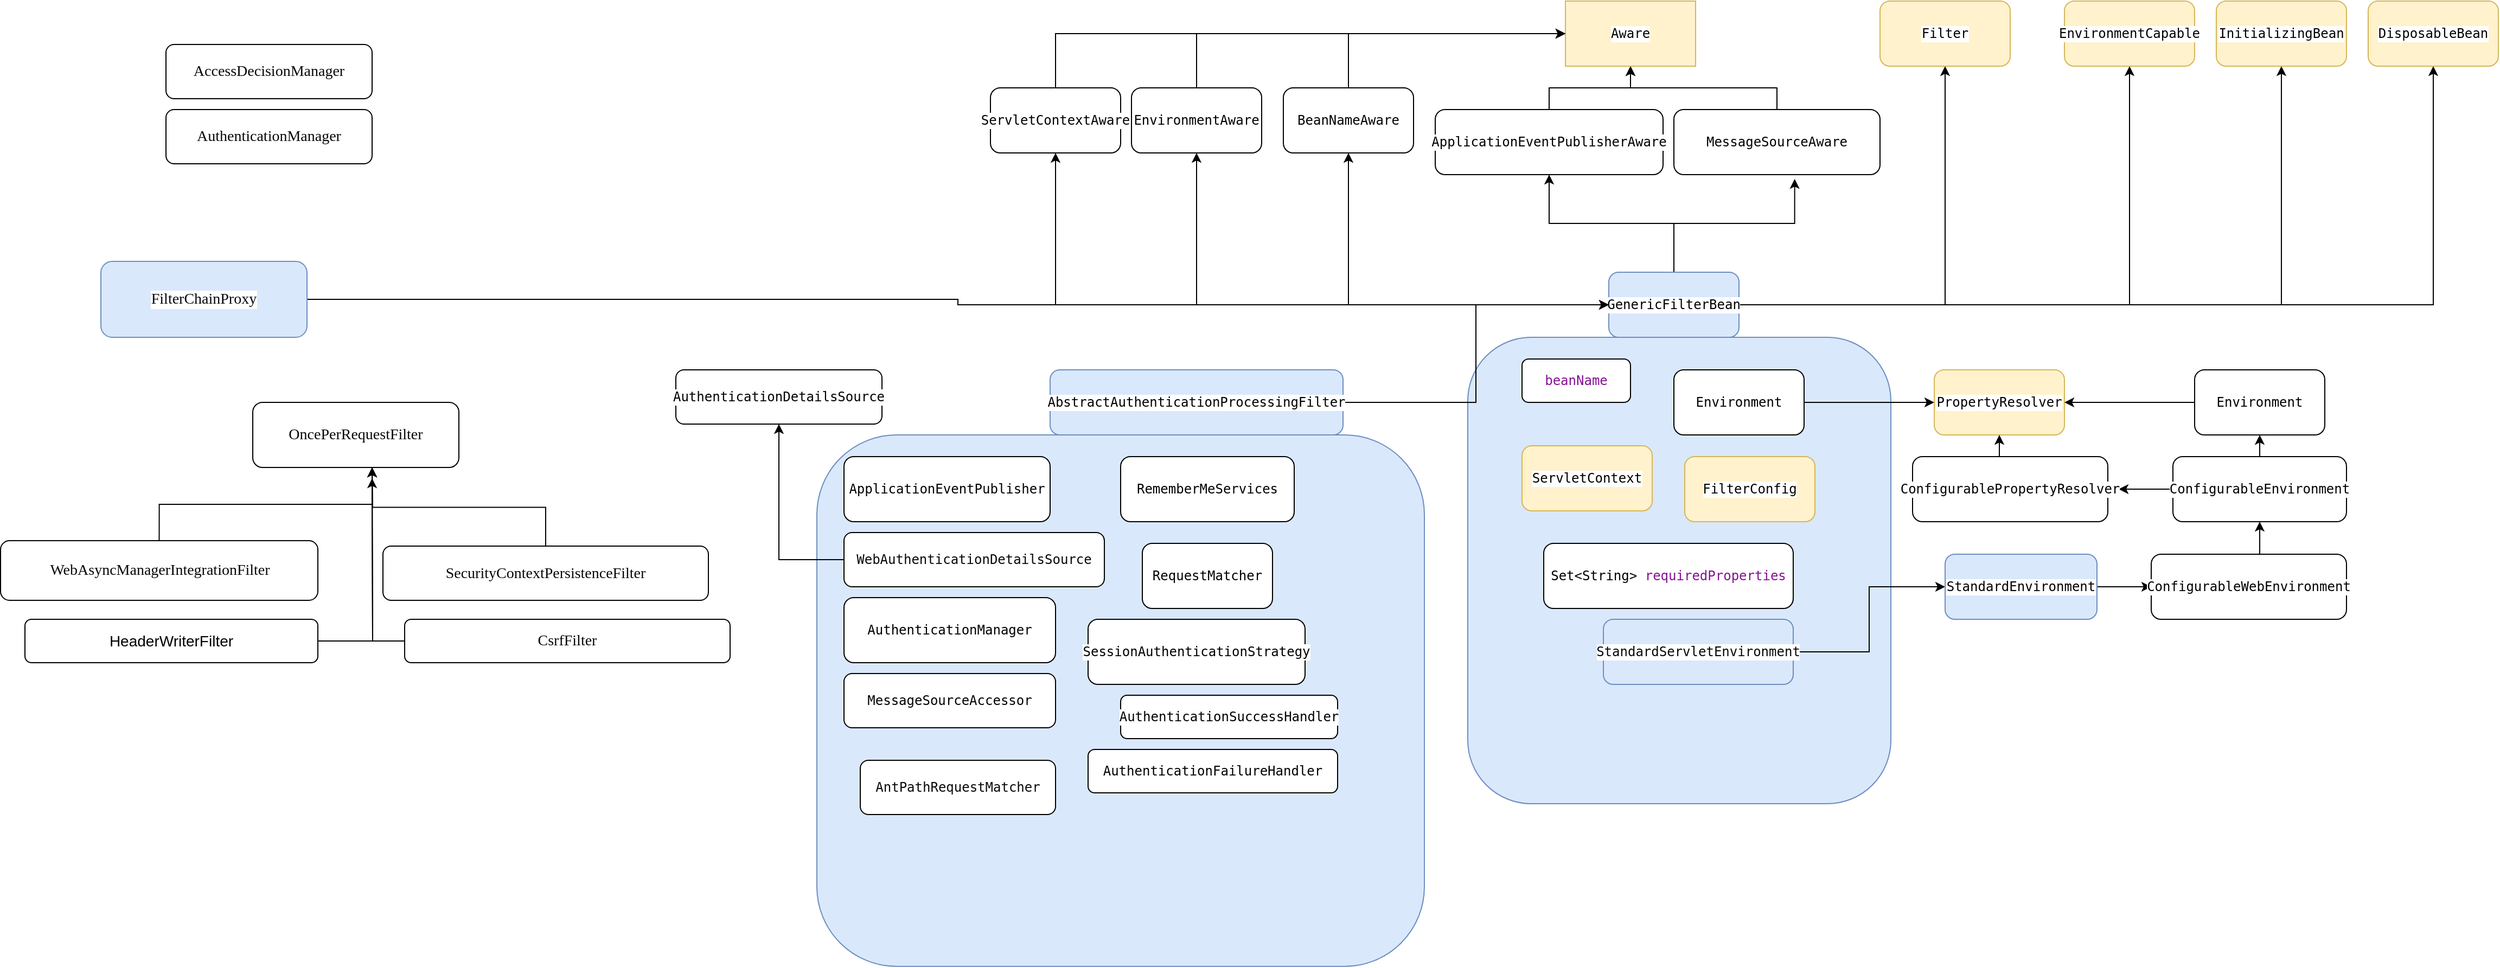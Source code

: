 <mxfile version="20.0.1" type="github">
  <diagram id="pM6_184R_akTny7oLLfo" name="Page-1">
    <mxGraphModel dx="2165" dy="497" grid="1" gridSize="10" guides="1" tooltips="1" connect="1" arrows="1" fold="1" page="1" pageScale="1" pageWidth="1200" pageHeight="1920" math="0" shadow="0">
      <root>
        <mxCell id="0" />
        <mxCell id="1" parent="0" />
        <mxCell id="U9G1X6yg3VPROTmr20GH-8" style="edgeStyle=orthogonalEdgeStyle;rounded=0;orthogonalLoop=1;jettySize=auto;html=1;exitX=0.5;exitY=0;exitDx=0;exitDy=0;entryX=0.5;entryY=1;entryDx=0;entryDy=0;" parent="1" source="U9G1X6yg3VPROTmr20GH-1" target="U9G1X6yg3VPROTmr20GH-3" edge="1">
          <mxGeometry relative="1" as="geometry" />
        </mxCell>
        <mxCell id="U9G1X6yg3VPROTmr20GH-1" value="&lt;pre style=&quot;background-color:#ffffff;color:#080808;font-family:&#39;JetBrains Mono&#39;,monospace;font-size:9.0pt;&quot;&gt;&lt;span style=&quot;color:#000000;&quot;&gt;ApplicationEventPublisherAware&lt;/span&gt;&lt;/pre&gt;" style="rounded=1;whiteSpace=wrap;html=1;" parent="1" vertex="1">
          <mxGeometry x="130" y="130" width="210" height="60" as="geometry" />
        </mxCell>
        <mxCell id="U9G1X6yg3VPROTmr20GH-9" style="edgeStyle=orthogonalEdgeStyle;rounded=0;orthogonalLoop=1;jettySize=auto;html=1;exitX=0.5;exitY=0;exitDx=0;exitDy=0;entryX=0.5;entryY=1;entryDx=0;entryDy=0;" parent="1" source="U9G1X6yg3VPROTmr20GH-2" target="U9G1X6yg3VPROTmr20GH-3" edge="1">
          <mxGeometry relative="1" as="geometry" />
        </mxCell>
        <mxCell id="U9G1X6yg3VPROTmr20GH-2" value="&lt;pre style=&quot;background-color:#ffffff;color:#080808;font-family:&#39;JetBrains Mono&#39;,monospace;font-size:9.0pt;&quot;&gt;&lt;span style=&quot;color:#000000;&quot;&gt;MessageSourceAware&lt;/span&gt;&lt;/pre&gt;" style="rounded=1;whiteSpace=wrap;html=1;" parent="1" vertex="1">
          <mxGeometry x="350" y="130" width="190" height="60" as="geometry" />
        </mxCell>
        <mxCell id="U9G1X6yg3VPROTmr20GH-3" value="&lt;pre style=&quot;background-color:#ffffff;color:#080808;font-family:&#39;JetBrains Mono&#39;,monospace;font-size:9.0pt;&quot;&gt;&lt;span style=&quot;color:#000000;&quot;&gt;Aware&lt;/span&gt;&lt;/pre&gt;" style="rounded=0;whiteSpace=wrap;html=1;fillColor=#fff2cc;strokeColor=#d6b656;" parent="1" vertex="1">
          <mxGeometry x="250" y="30" width="120" height="60" as="geometry" />
        </mxCell>
        <mxCell id="U9G1X6yg3VPROTmr20GH-10" style="edgeStyle=orthogonalEdgeStyle;rounded=0;orthogonalLoop=1;jettySize=auto;html=1;exitX=0.5;exitY=0;exitDx=0;exitDy=0;entryX=0.5;entryY=1;entryDx=0;entryDy=0;" parent="1" source="U9G1X6yg3VPROTmr20GH-6" target="U9G1X6yg3VPROTmr20GH-1" edge="1">
          <mxGeometry relative="1" as="geometry" />
        </mxCell>
        <mxCell id="U9G1X6yg3VPROTmr20GH-11" style="edgeStyle=orthogonalEdgeStyle;rounded=0;orthogonalLoop=1;jettySize=auto;html=1;exitX=0.5;exitY=0;exitDx=0;exitDy=0;entryX=0.586;entryY=1.067;entryDx=0;entryDy=0;entryPerimeter=0;" parent="1" source="U9G1X6yg3VPROTmr20GH-6" target="U9G1X6yg3VPROTmr20GH-2" edge="1">
          <mxGeometry relative="1" as="geometry" />
        </mxCell>
        <mxCell id="U9G1X6yg3VPROTmr20GH-14" style="edgeStyle=orthogonalEdgeStyle;rounded=0;orthogonalLoop=1;jettySize=auto;html=1;exitX=1;exitY=0.5;exitDx=0;exitDy=0;entryX=0.5;entryY=1;entryDx=0;entryDy=0;" parent="1" source="U9G1X6yg3VPROTmr20GH-6" target="U9G1X6yg3VPROTmr20GH-12" edge="1">
          <mxGeometry relative="1" as="geometry" />
        </mxCell>
        <mxCell id="U9G1X6yg3VPROTmr20GH-17" style="edgeStyle=orthogonalEdgeStyle;rounded=0;orthogonalLoop=1;jettySize=auto;html=1;exitX=0;exitY=0.5;exitDx=0;exitDy=0;entryX=0.5;entryY=1;entryDx=0;entryDy=0;" parent="1" source="U9G1X6yg3VPROTmr20GH-6" target="U9G1X6yg3VPROTmr20GH-15" edge="1">
          <mxGeometry relative="1" as="geometry" />
        </mxCell>
        <mxCell id="U9G1X6yg3VPROTmr20GH-19" style="edgeStyle=orthogonalEdgeStyle;rounded=0;orthogonalLoop=1;jettySize=auto;html=1;exitX=0;exitY=0.5;exitDx=0;exitDy=0;entryX=0.5;entryY=1;entryDx=0;entryDy=0;" parent="1" source="U9G1X6yg3VPROTmr20GH-6" target="U9G1X6yg3VPROTmr20GH-18" edge="1">
          <mxGeometry relative="1" as="geometry" />
        </mxCell>
        <mxCell id="U9G1X6yg3VPROTmr20GH-23" style="edgeStyle=orthogonalEdgeStyle;rounded=0;orthogonalLoop=1;jettySize=auto;html=1;exitX=0;exitY=0.5;exitDx=0;exitDy=0;entryX=0.5;entryY=1;entryDx=0;entryDy=0;" parent="1" source="U9G1X6yg3VPROTmr20GH-6" target="U9G1X6yg3VPROTmr20GH-22" edge="1">
          <mxGeometry relative="1" as="geometry" />
        </mxCell>
        <mxCell id="U9G1X6yg3VPROTmr20GH-27" style="edgeStyle=orthogonalEdgeStyle;rounded=0;orthogonalLoop=1;jettySize=auto;html=1;exitX=1;exitY=0.5;exitDx=0;exitDy=0;entryX=0.5;entryY=1;entryDx=0;entryDy=0;" parent="1" source="U9G1X6yg3VPROTmr20GH-6" target="U9G1X6yg3VPROTmr20GH-21" edge="1">
          <mxGeometry relative="1" as="geometry" />
        </mxCell>
        <mxCell id="U9G1X6yg3VPROTmr20GH-28" style="edgeStyle=orthogonalEdgeStyle;rounded=0;orthogonalLoop=1;jettySize=auto;html=1;exitX=1;exitY=0.5;exitDx=0;exitDy=0;entryX=0.5;entryY=1;entryDx=0;entryDy=0;" parent="1" source="U9G1X6yg3VPROTmr20GH-6" target="U9G1X6yg3VPROTmr20GH-25" edge="1">
          <mxGeometry relative="1" as="geometry" />
        </mxCell>
        <mxCell id="U9G1X6yg3VPROTmr20GH-29" style="edgeStyle=orthogonalEdgeStyle;rounded=0;orthogonalLoop=1;jettySize=auto;html=1;exitX=1;exitY=0.5;exitDx=0;exitDy=0;entryX=0.5;entryY=1;entryDx=0;entryDy=0;" parent="1" source="U9G1X6yg3VPROTmr20GH-6" target="U9G1X6yg3VPROTmr20GH-26" edge="1">
          <mxGeometry relative="1" as="geometry" />
        </mxCell>
        <mxCell id="U9G1X6yg3VPROTmr20GH-6" value="&lt;pre style=&quot;background-color:#ffffff;color:#080808;font-family:&#39;JetBrains Mono&#39;,monospace;font-size:9.0pt;&quot;&gt;&lt;span style=&quot;color:#000000;&quot;&gt;GenericFilterBean&lt;/span&gt;&lt;/pre&gt;" style="rounded=1;whiteSpace=wrap;html=1;fillColor=#dae8fc;strokeColor=#6c8ebf;" parent="1" vertex="1">
          <mxGeometry x="290" y="280" width="120" height="60" as="geometry" />
        </mxCell>
        <mxCell id="U9G1X6yg3VPROTmr20GH-12" value="&lt;pre style=&quot;background-color:#ffffff;color:#080808;font-family:&#39;JetBrains Mono&#39;,monospace;font-size:9.0pt;&quot;&gt;&lt;span style=&quot;color:#000000;&quot;&gt;Filter&lt;/span&gt;&lt;/pre&gt;" style="rounded=1;whiteSpace=wrap;html=1;fillColor=#fff2cc;strokeColor=#d6b656;" parent="1" vertex="1">
          <mxGeometry x="540" y="30" width="120" height="60" as="geometry" />
        </mxCell>
        <mxCell id="U9G1X6yg3VPROTmr20GH-16" style="edgeStyle=orthogonalEdgeStyle;rounded=0;orthogonalLoop=1;jettySize=auto;html=1;exitX=0.5;exitY=0;exitDx=0;exitDy=0;entryX=0;entryY=0.5;entryDx=0;entryDy=0;" parent="1" source="U9G1X6yg3VPROTmr20GH-15" target="U9G1X6yg3VPROTmr20GH-3" edge="1">
          <mxGeometry relative="1" as="geometry" />
        </mxCell>
        <mxCell id="U9G1X6yg3VPROTmr20GH-15" value="&lt;pre style=&quot;background-color:#ffffff;color:#080808;font-family:&#39;JetBrains Mono&#39;,monospace;font-size:9.0pt;&quot;&gt;&lt;span style=&quot;color:#000000;&quot;&gt;BeanNameAware&lt;/span&gt;&lt;/pre&gt;" style="rounded=1;whiteSpace=wrap;html=1;" parent="1" vertex="1">
          <mxGeometry x="-10" y="110" width="120" height="60" as="geometry" />
        </mxCell>
        <mxCell id="U9G1X6yg3VPROTmr20GH-20" style="edgeStyle=orthogonalEdgeStyle;rounded=0;orthogonalLoop=1;jettySize=auto;html=1;exitX=0.5;exitY=0;exitDx=0;exitDy=0;entryX=0;entryY=0.5;entryDx=0;entryDy=0;" parent="1" source="U9G1X6yg3VPROTmr20GH-18" target="U9G1X6yg3VPROTmr20GH-3" edge="1">
          <mxGeometry relative="1" as="geometry" />
        </mxCell>
        <mxCell id="U9G1X6yg3VPROTmr20GH-18" value="&lt;pre style=&quot;background-color:#ffffff;color:#080808;font-family:&#39;JetBrains Mono&#39;,monospace;font-size:9.0pt;&quot;&gt;&lt;span style=&quot;color:#000000;&quot;&gt;EnvironmentAware&lt;/span&gt;&lt;/pre&gt;" style="rounded=1;whiteSpace=wrap;html=1;" parent="1" vertex="1">
          <mxGeometry x="-150" y="110" width="120" height="60" as="geometry" />
        </mxCell>
        <mxCell id="U9G1X6yg3VPROTmr20GH-21" value="&lt;pre style=&quot;background-color:#ffffff;color:#080808;font-family:&#39;JetBrains Mono&#39;,monospace;font-size:9.0pt;&quot;&gt;&lt;span style=&quot;color:#000000;&quot;&gt;EnvironmentCapable&lt;/span&gt;&lt;/pre&gt;" style="rounded=1;whiteSpace=wrap;html=1;fillColor=#fff2cc;strokeColor=#d6b656;" parent="1" vertex="1">
          <mxGeometry x="710" y="30" width="120" height="60" as="geometry" />
        </mxCell>
        <mxCell id="U9G1X6yg3VPROTmr20GH-24" style="edgeStyle=orthogonalEdgeStyle;rounded=0;orthogonalLoop=1;jettySize=auto;html=1;exitX=0.5;exitY=0;exitDx=0;exitDy=0;entryX=0;entryY=0.5;entryDx=0;entryDy=0;" parent="1" source="U9G1X6yg3VPROTmr20GH-22" target="U9G1X6yg3VPROTmr20GH-3" edge="1">
          <mxGeometry relative="1" as="geometry" />
        </mxCell>
        <mxCell id="U9G1X6yg3VPROTmr20GH-22" value="&lt;pre style=&quot;background-color:#ffffff;color:#080808;font-family:&#39;JetBrains Mono&#39;,monospace;font-size:9.0pt;&quot;&gt;&lt;span style=&quot;color:#000000;&quot;&gt;ServletContextAware&lt;/span&gt;&lt;/pre&gt;" style="rounded=1;whiteSpace=wrap;html=1;" parent="1" vertex="1">
          <mxGeometry x="-280" y="110" width="120" height="60" as="geometry" />
        </mxCell>
        <mxCell id="U9G1X6yg3VPROTmr20GH-25" value="&lt;pre style=&quot;background-color:#ffffff;color:#080808;font-family:&#39;JetBrains Mono&#39;,monospace;font-size:9.0pt;&quot;&gt;&lt;span style=&quot;color:#000000;&quot;&gt;InitializingBean&lt;/span&gt;&lt;/pre&gt;" style="rounded=1;whiteSpace=wrap;html=1;fillColor=#fff2cc;strokeColor=#d6b656;" parent="1" vertex="1">
          <mxGeometry x="850" y="30" width="120" height="60" as="geometry" />
        </mxCell>
        <mxCell id="U9G1X6yg3VPROTmr20GH-26" value="&lt;pre style=&quot;background-color:#ffffff;color:#080808;font-family:&#39;JetBrains Mono&#39;,monospace;font-size:9.0pt;&quot;&gt;&lt;span style=&quot;color:#000000;&quot;&gt;DisposableBean&lt;/span&gt;&lt;/pre&gt;" style="rounded=1;whiteSpace=wrap;html=1;fillColor=#fff2cc;strokeColor=#d6b656;" parent="1" vertex="1">
          <mxGeometry x="990" y="30" width="120" height="60" as="geometry" />
        </mxCell>
        <mxCell id="U9G1X6yg3VPROTmr20GH-30" value="" style="rounded=1;whiteSpace=wrap;html=1;fillColor=#dae8fc;strokeColor=#6c8ebf;" parent="1" vertex="1">
          <mxGeometry x="160" y="340" width="390" height="430" as="geometry" />
        </mxCell>
        <mxCell id="U9G1X6yg3VPROTmr20GH-31" value="&lt;pre style=&quot;background-color:#ffffff;color:#080808;font-family:&#39;JetBrains Mono&#39;,monospace;font-size:9.0pt;&quot;&gt;&lt;span style=&quot;color:#871094;&quot;&gt;beanName&lt;/span&gt;&lt;/pre&gt;" style="rounded=1;whiteSpace=wrap;html=1;" parent="1" vertex="1">
          <mxGeometry x="210" y="360" width="100" height="40" as="geometry" />
        </mxCell>
        <mxCell id="U9G1X6yg3VPROTmr20GH-37" style="edgeStyle=orthogonalEdgeStyle;rounded=0;orthogonalLoop=1;jettySize=auto;html=1;exitX=1;exitY=0.5;exitDx=0;exitDy=0;" parent="1" source="U9G1X6yg3VPROTmr20GH-32" target="U9G1X6yg3VPROTmr20GH-36" edge="1">
          <mxGeometry relative="1" as="geometry" />
        </mxCell>
        <mxCell id="U9G1X6yg3VPROTmr20GH-32" value="&lt;pre style=&quot;background-color:#ffffff;color:#080808;font-family:&#39;JetBrains Mono&#39;,monospace;font-size:9.0pt;&quot;&gt;&lt;span style=&quot;color:#000000;&quot;&gt;Environment&lt;/span&gt;&lt;/pre&gt;" style="rounded=1;whiteSpace=wrap;html=1;" parent="1" vertex="1">
          <mxGeometry x="350" y="370" width="120" height="60" as="geometry" />
        </mxCell>
        <mxCell id="U9G1X6yg3VPROTmr20GH-33" value="&lt;pre style=&quot;background-color:#ffffff;color:#080808;font-family:&#39;JetBrains Mono&#39;,monospace;font-size:9.0pt;&quot;&gt;&lt;span style=&quot;color:#000000;&quot;&gt;ServletContext&lt;/span&gt;&lt;/pre&gt;" style="rounded=1;whiteSpace=wrap;html=1;fillColor=#fff2cc;strokeColor=#d6b656;" parent="1" vertex="1">
          <mxGeometry x="210" y="440" width="120" height="60" as="geometry" />
        </mxCell>
        <mxCell id="U9G1X6yg3VPROTmr20GH-34" value="&lt;pre style=&quot;background-color:#ffffff;color:#080808;font-family:&#39;JetBrains Mono&#39;,monospace;font-size:9.0pt;&quot;&gt;&lt;span style=&quot;color:#000000;&quot;&gt;FilterConfig&lt;/span&gt;&lt;/pre&gt;" style="rounded=1;whiteSpace=wrap;html=1;fillColor=#fff2cc;strokeColor=#d6b656;" parent="1" vertex="1">
          <mxGeometry x="360" y="450" width="120" height="60" as="geometry" />
        </mxCell>
        <mxCell id="U9G1X6yg3VPROTmr20GH-35" value="&lt;pre style=&quot;background-color:#ffffff;color:#080808;font-family:&#39;JetBrains Mono&#39;,monospace;font-size:9.0pt;&quot;&gt;&lt;span style=&quot;color:#000000;&quot;&gt;Set&lt;/span&gt;&amp;lt;&lt;span style=&quot;color:#000000;&quot;&gt;String&lt;/span&gt;&amp;gt; &lt;span style=&quot;color:#871094;&quot;&gt;requiredProperties&lt;/span&gt;&lt;/pre&gt;" style="rounded=1;whiteSpace=wrap;html=1;" parent="1" vertex="1">
          <mxGeometry x="230" y="530" width="230" height="60" as="geometry" />
        </mxCell>
        <mxCell id="U9G1X6yg3VPROTmr20GH-36" value="&lt;pre style=&quot;background-color:#ffffff;color:#080808;font-family:&#39;JetBrains Mono&#39;,monospace;font-size:9.0pt;&quot;&gt;&lt;span style=&quot;color:#000000;&quot;&gt;PropertyResolver&lt;/span&gt;&lt;/pre&gt;" style="rounded=1;whiteSpace=wrap;html=1;fillColor=#fff2cc;strokeColor=#d6b656;" parent="1" vertex="1">
          <mxGeometry x="590" y="370" width="120" height="60" as="geometry" />
        </mxCell>
        <mxCell id="U9G1X6yg3VPROTmr20GH-40" style="edgeStyle=orthogonalEdgeStyle;rounded=0;orthogonalLoop=1;jettySize=auto;html=1;exitX=1;exitY=0.5;exitDx=0;exitDy=0;" parent="1" source="U9G1X6yg3VPROTmr20GH-38" target="U9G1X6yg3VPROTmr20GH-39" edge="1">
          <mxGeometry relative="1" as="geometry" />
        </mxCell>
        <mxCell id="U9G1X6yg3VPROTmr20GH-38" value="&lt;pre style=&quot;background-color:#ffffff;color:#080808;font-family:&#39;JetBrains Mono&#39;,monospace;font-size:9.0pt;&quot;&gt;StandardServletEnvironment&lt;/pre&gt;" style="rounded=1;whiteSpace=wrap;html=1;fillColor=#dae8fc;strokeColor=#6c8ebf;" parent="1" vertex="1">
          <mxGeometry x="285" y="600" width="175" height="60" as="geometry" />
        </mxCell>
        <mxCell id="U9G1X6yg3VPROTmr20GH-51" style="edgeStyle=orthogonalEdgeStyle;rounded=0;orthogonalLoop=1;jettySize=auto;html=1;exitX=1;exitY=0.5;exitDx=0;exitDy=0;entryX=0;entryY=0.5;entryDx=0;entryDy=0;" parent="1" source="U9G1X6yg3VPROTmr20GH-39" target="U9G1X6yg3VPROTmr20GH-41" edge="1">
          <mxGeometry relative="1" as="geometry" />
        </mxCell>
        <mxCell id="U9G1X6yg3VPROTmr20GH-39" value="&lt;pre style=&quot;background-color:#ffffff;color:#080808;font-family:&#39;JetBrains Mono&#39;,monospace;font-size:9.0pt;&quot;&gt;&lt;span style=&quot;color:#000000;&quot;&gt;StandardEnvironment&lt;/span&gt;&lt;/pre&gt;" style="rounded=1;whiteSpace=wrap;html=1;fillColor=#dae8fc;strokeColor=#6c8ebf;" parent="1" vertex="1">
          <mxGeometry x="600" y="540" width="140" height="60" as="geometry" />
        </mxCell>
        <mxCell id="U9G1X6yg3VPROTmr20GH-44" style="edgeStyle=orthogonalEdgeStyle;rounded=0;orthogonalLoop=1;jettySize=auto;html=1;exitX=0.5;exitY=0;exitDx=0;exitDy=0;entryX=0.5;entryY=1;entryDx=0;entryDy=0;" parent="1" source="U9G1X6yg3VPROTmr20GH-41" target="U9G1X6yg3VPROTmr20GH-42" edge="1">
          <mxGeometry relative="1" as="geometry" />
        </mxCell>
        <mxCell id="U9G1X6yg3VPROTmr20GH-41" value="&lt;pre style=&quot;background-color:#ffffff;color:#080808;font-family:&#39;JetBrains Mono&#39;,monospace;font-size:9.0pt;&quot;&gt;&lt;span style=&quot;color:#000000;&quot;&gt;ConfigurableWebEnvironment&lt;/span&gt;&lt;/pre&gt;" style="rounded=1;whiteSpace=wrap;html=1;" parent="1" vertex="1">
          <mxGeometry x="790" y="540" width="180" height="60" as="geometry" />
        </mxCell>
        <mxCell id="U9G1X6yg3VPROTmr20GH-46" style="edgeStyle=orthogonalEdgeStyle;rounded=0;orthogonalLoop=1;jettySize=auto;html=1;exitX=0.5;exitY=0;exitDx=0;exitDy=0;entryX=0.5;entryY=1;entryDx=0;entryDy=0;" parent="1" source="U9G1X6yg3VPROTmr20GH-42" target="U9G1X6yg3VPROTmr20GH-45" edge="1">
          <mxGeometry relative="1" as="geometry" />
        </mxCell>
        <mxCell id="U9G1X6yg3VPROTmr20GH-49" style="edgeStyle=orthogonalEdgeStyle;rounded=0;orthogonalLoop=1;jettySize=auto;html=1;exitX=0;exitY=0.5;exitDx=0;exitDy=0;" parent="1" source="U9G1X6yg3VPROTmr20GH-42" edge="1">
          <mxGeometry relative="1" as="geometry">
            <mxPoint x="760" y="480" as="targetPoint" />
          </mxGeometry>
        </mxCell>
        <mxCell id="U9G1X6yg3VPROTmr20GH-42" value="&lt;pre style=&quot;background-color:#ffffff;color:#080808;font-family:&#39;JetBrains Mono&#39;,monospace;font-size:9.0pt;&quot;&gt;&lt;span style=&quot;color:#000000;&quot;&gt;ConfigurableEnvironment&lt;/span&gt;&lt;/pre&gt;" style="rounded=1;whiteSpace=wrap;html=1;" parent="1" vertex="1">
          <mxGeometry x="810" y="450" width="160" height="60" as="geometry" />
        </mxCell>
        <mxCell id="U9G1X6yg3VPROTmr20GH-50" style="edgeStyle=orthogonalEdgeStyle;rounded=0;orthogonalLoop=1;jettySize=auto;html=1;entryX=1;entryY=0.5;entryDx=0;entryDy=0;" parent="1" source="U9G1X6yg3VPROTmr20GH-45" target="U9G1X6yg3VPROTmr20GH-36" edge="1">
          <mxGeometry relative="1" as="geometry" />
        </mxCell>
        <mxCell id="U9G1X6yg3VPROTmr20GH-45" value="&lt;pre style=&quot;background-color:#ffffff;color:#080808;font-family:&#39;JetBrains Mono&#39;,monospace;font-size:9.0pt;&quot;&gt;&lt;span style=&quot;color:#000000;&quot;&gt;Environment&lt;/span&gt;&lt;/pre&gt;" style="rounded=1;whiteSpace=wrap;html=1;" parent="1" vertex="1">
          <mxGeometry x="830" y="370" width="120" height="60" as="geometry" />
        </mxCell>
        <mxCell id="U9G1X6yg3VPROTmr20GH-48" style="edgeStyle=orthogonalEdgeStyle;rounded=0;orthogonalLoop=1;jettySize=auto;html=1;exitX=0.5;exitY=0;exitDx=0;exitDy=0;entryX=0.5;entryY=1;entryDx=0;entryDy=0;" parent="1" source="U9G1X6yg3VPROTmr20GH-47" target="U9G1X6yg3VPROTmr20GH-36" edge="1">
          <mxGeometry relative="1" as="geometry" />
        </mxCell>
        <mxCell id="U9G1X6yg3VPROTmr20GH-47" value="&lt;pre style=&quot;background-color:#ffffff;color:#080808;font-family:&#39;JetBrains Mono&#39;,monospace;font-size:9.0pt;&quot;&gt;&lt;span style=&quot;color:#000000;&quot;&gt;ConfigurablePropertyResolver&lt;/span&gt;&lt;/pre&gt;" style="rounded=1;whiteSpace=wrap;html=1;" parent="1" vertex="1">
          <mxGeometry x="570" y="450" width="180" height="60" as="geometry" />
        </mxCell>
        <mxCell id="U9G1X6yg3VPROTmr20GH-53" style="edgeStyle=orthogonalEdgeStyle;rounded=0;orthogonalLoop=1;jettySize=auto;html=1;exitX=1;exitY=0.5;exitDx=0;exitDy=0;entryX=0;entryY=0.5;entryDx=0;entryDy=0;" parent="1" source="U9G1X6yg3VPROTmr20GH-52" target="U9G1X6yg3VPROTmr20GH-6" edge="1">
          <mxGeometry relative="1" as="geometry" />
        </mxCell>
        <mxCell id="U9G1X6yg3VPROTmr20GH-52" value="&lt;pre style=&quot;background-color:#ffffff;color:#080808;font-family:&#39;JetBrains Mono&#39;,monospace;font-size:9.0pt;&quot;&gt;&lt;span style=&quot;color:#000000;&quot;&gt;AbstractAuthenticationProcessingFilter&lt;/span&gt;&lt;/pre&gt;" style="rounded=1;whiteSpace=wrap;html=1;fillColor=#dae8fc;strokeColor=#6c8ebf;" parent="1" vertex="1">
          <mxGeometry x="-225" y="370" width="270" height="60" as="geometry" />
        </mxCell>
        <mxCell id="U9G1X6yg3VPROTmr20GH-54" value="" style="rounded=1;whiteSpace=wrap;html=1;fillColor=#dae8fc;strokeColor=#6c8ebf;" parent="1" vertex="1">
          <mxGeometry x="-440" y="430" width="560" height="490" as="geometry" />
        </mxCell>
        <mxCell id="U9G1X6yg3VPROTmr20GH-55" value="&lt;pre style=&quot;background-color:#ffffff;color:#080808;font-family:&#39;JetBrains Mono&#39;,monospace;font-size:9.0pt;&quot;&gt;&lt;span style=&quot;color:#000000;&quot;&gt;ApplicationEventPublisher&lt;/span&gt;&lt;/pre&gt;" style="rounded=1;whiteSpace=wrap;html=1;" parent="1" vertex="1">
          <mxGeometry x="-415" y="450" width="190" height="60" as="geometry" />
        </mxCell>
        <mxCell id="U9G1X6yg3VPROTmr20GH-58" style="edgeStyle=orthogonalEdgeStyle;rounded=0;orthogonalLoop=1;jettySize=auto;html=1;exitX=0;exitY=0.5;exitDx=0;exitDy=0;entryX=0.5;entryY=1;entryDx=0;entryDy=0;" parent="1" source="U9G1X6yg3VPROTmr20GH-56" target="U9G1X6yg3VPROTmr20GH-57" edge="1">
          <mxGeometry relative="1" as="geometry" />
        </mxCell>
        <mxCell id="U9G1X6yg3VPROTmr20GH-56" value="&lt;pre style=&quot;background-color:#ffffff;color:#080808;font-family:&#39;JetBrains Mono&#39;,monospace;font-size:9.0pt;&quot;&gt;WebAuthenticationDetailsSource&lt;/pre&gt;" style="rounded=1;whiteSpace=wrap;html=1;" parent="1" vertex="1">
          <mxGeometry x="-415" y="520" width="240" height="50" as="geometry" />
        </mxCell>
        <mxCell id="U9G1X6yg3VPROTmr20GH-57" value="&lt;pre style=&quot;background-color:#ffffff;color:#080808;font-family:&#39;JetBrains Mono&#39;,monospace;font-size:9.0pt;&quot;&gt;&lt;span style=&quot;color:#000000;&quot;&gt;AuthenticationDetailsSource&lt;/span&gt;&lt;/pre&gt;" style="rounded=1;whiteSpace=wrap;html=1;" parent="1" vertex="1">
          <mxGeometry x="-570" y="370" width="190" height="50" as="geometry" />
        </mxCell>
        <mxCell id="U9G1X6yg3VPROTmr20GH-59" value="&lt;pre style=&quot;background-color:#ffffff;color:#080808;font-family:&#39;JetBrains Mono&#39;,monospace;font-size:9.0pt;&quot;&gt;&lt;span style=&quot;color:#000000;&quot;&gt;AuthenticationManager&lt;/span&gt;&lt;/pre&gt;" style="rounded=1;whiteSpace=wrap;html=1;" parent="1" vertex="1">
          <mxGeometry x="-415" y="580" width="195" height="60" as="geometry" />
        </mxCell>
        <mxCell id="U9G1X6yg3VPROTmr20GH-60" value="&lt;pre style=&quot;background-color:#ffffff;color:#080808;font-family:&#39;JetBrains Mono&#39;,monospace;font-size:9.0pt;&quot;&gt;&lt;span style=&quot;color:#000000;&quot;&gt;MessageSourceAccessor&lt;/span&gt;&lt;/pre&gt;" style="rounded=1;whiteSpace=wrap;html=1;" parent="1" vertex="1">
          <mxGeometry x="-415" y="650" width="195" height="50" as="geometry" />
        </mxCell>
        <mxCell id="U9G1X6yg3VPROTmr20GH-62" value="&lt;pre style=&quot;background-color:#ffffff;color:#080808;font-family:&#39;JetBrains Mono&#39;,monospace;font-size:9.0pt;&quot;&gt;&lt;span style=&quot;color:#000000;&quot;&gt;RememberMeServices&lt;/span&gt;&lt;/pre&gt;" style="rounded=1;whiteSpace=wrap;html=1;" parent="1" vertex="1">
          <mxGeometry x="-160" y="450" width="160" height="60" as="geometry" />
        </mxCell>
        <mxCell id="U9G1X6yg3VPROTmr20GH-63" value="&lt;pre style=&quot;background-color:#ffffff;color:#080808;font-family:&#39;JetBrains Mono&#39;,monospace;font-size:9.0pt;&quot;&gt;&lt;span style=&quot;color:#000000;&quot;&gt;RequestMatcher&lt;/span&gt;&lt;/pre&gt;" style="rounded=1;whiteSpace=wrap;html=1;" parent="1" vertex="1">
          <mxGeometry x="-140" y="530" width="120" height="60" as="geometry" />
        </mxCell>
        <mxCell id="U9G1X6yg3VPROTmr20GH-64" value="&lt;pre style=&quot;background-color:#ffffff;color:#080808;font-family:&#39;JetBrains Mono&#39;,monospace;font-size:9.0pt;&quot;&gt;&lt;span style=&quot;color:#000000;&quot;&gt;SessionAuthenticationStrategy&lt;/span&gt;&lt;/pre&gt;" style="rounded=1;whiteSpace=wrap;html=1;" parent="1" vertex="1">
          <mxGeometry x="-190" y="600" width="200" height="60" as="geometry" />
        </mxCell>
        <mxCell id="U9G1X6yg3VPROTmr20GH-65" value="&lt;pre style=&quot;background-color:#ffffff;color:#080808;font-family:&#39;JetBrains Mono&#39;,monospace;font-size:9.0pt;&quot;&gt;&lt;span style=&quot;color:#000000;&quot;&gt;AuthenticationSuccessHandler&lt;/span&gt;&lt;/pre&gt;" style="rounded=1;whiteSpace=wrap;html=1;" parent="1" vertex="1">
          <mxGeometry x="-160" y="670" width="200" height="40" as="geometry" />
        </mxCell>
        <mxCell id="U9G1X6yg3VPROTmr20GH-66" value="&lt;pre style=&quot;background-color:#ffffff;color:#080808;font-family:&#39;JetBrains Mono&#39;,monospace;font-size:9.0pt;&quot;&gt;&lt;span style=&quot;color:#000000;&quot;&gt;AuthenticationFailureHandler&lt;/span&gt;&lt;/pre&gt;" style="rounded=1;whiteSpace=wrap;html=1;" parent="1" vertex="1">
          <mxGeometry x="-190" y="720" width="230" height="40" as="geometry" />
        </mxCell>
        <mxCell id="U9G1X6yg3VPROTmr20GH-68" value="&lt;pre style=&quot;background-color:#ffffff;color:#080808;font-family:&#39;JetBrains Mono&#39;,monospace;font-size:9.0pt;&quot;&gt;AntPathRequestMatcher&lt;/pre&gt;" style="rounded=1;whiteSpace=wrap;html=1;" parent="1" vertex="1">
          <mxGeometry x="-400" y="730" width="180" height="50" as="geometry" />
        </mxCell>
        <mxCell id="RwF6sYBldyr7odMLDGwx-2" style="edgeStyle=orthogonalEdgeStyle;rounded=0;orthogonalLoop=1;jettySize=auto;html=1;exitX=1;exitY=0.5;exitDx=0;exitDy=0;entryX=0;entryY=0.5;entryDx=0;entryDy=0;" edge="1" parent="1" source="RwF6sYBldyr7odMLDGwx-1" target="U9G1X6yg3VPROTmr20GH-6">
          <mxGeometry relative="1" as="geometry" />
        </mxCell>
        <mxCell id="RwF6sYBldyr7odMLDGwx-1" value="&lt;pre style=&quot;background-color:#ffffff;color:#080808;font-family:&#39;Consolas&#39;;font-size:10.5pt;&quot;&gt;FilterChainProxy&lt;/pre&gt;" style="rounded=1;whiteSpace=wrap;html=1;fillColor=#dae8fc;strokeColor=#6c8ebf;" vertex="1" parent="1">
          <mxGeometry x="-1100" y="270" width="190" height="70" as="geometry" />
        </mxCell>
        <mxCell id="RwF6sYBldyr7odMLDGwx-3" value="&lt;pre style=&quot;background-color:#ffffff;color:#080808;font-family:&#39;Consolas&#39;;font-size:10.5pt;&quot;&gt;OncePerRequestFilter&lt;/pre&gt;" style="rounded=1;whiteSpace=wrap;html=1;" vertex="1" parent="1">
          <mxGeometry x="-960" y="400" width="190" height="60" as="geometry" />
        </mxCell>
        <mxCell id="RwF6sYBldyr7odMLDGwx-5" style="edgeStyle=orthogonalEdgeStyle;rounded=0;orthogonalLoop=1;jettySize=auto;html=1;exitX=0.5;exitY=0;exitDx=0;exitDy=0;entryX=0.579;entryY=1;entryDx=0;entryDy=0;entryPerimeter=0;" edge="1" parent="1" source="RwF6sYBldyr7odMLDGwx-4" target="RwF6sYBldyr7odMLDGwx-3">
          <mxGeometry relative="1" as="geometry">
            <Array as="points">
              <mxPoint x="-1046" y="494" />
              <mxPoint x="-850" y="494" />
            </Array>
          </mxGeometry>
        </mxCell>
        <mxCell id="RwF6sYBldyr7odMLDGwx-4" value="&lt;pre style=&quot;background-color:#ffffff;color:#080808;font-family:&#39;Consolas&#39;;font-size:10.5pt;&quot;&gt;WebAsyncManagerIntegrationFilter&lt;/pre&gt;" style="rounded=1;whiteSpace=wrap;html=1;" vertex="1" parent="1">
          <mxGeometry x="-1192.5" y="527.5" width="292.5" height="55" as="geometry" />
        </mxCell>
        <mxCell id="RwF6sYBldyr7odMLDGwx-9" style="edgeStyle=orthogonalEdgeStyle;rounded=0;orthogonalLoop=1;jettySize=auto;html=1;exitX=0.5;exitY=0;exitDx=0;exitDy=0;fontSize=14;" edge="1" parent="1" source="RwF6sYBldyr7odMLDGwx-6">
          <mxGeometry relative="1" as="geometry">
            <mxPoint x="-850" y="460" as="targetPoint" />
          </mxGeometry>
        </mxCell>
        <mxCell id="RwF6sYBldyr7odMLDGwx-6" value="&lt;pre style=&quot;background-color:#ffffff;color:#080808;font-family:&#39;Consolas&#39;;font-size:10.5pt;&quot;&gt;SecurityContextPersistenceFilter&lt;/pre&gt;" style="rounded=1;whiteSpace=wrap;html=1;" vertex="1" parent="1">
          <mxGeometry x="-840" y="532.5" width="300" height="50" as="geometry" />
        </mxCell>
        <mxCell id="RwF6sYBldyr7odMLDGwx-10" style="edgeStyle=orthogonalEdgeStyle;rounded=0;orthogonalLoop=1;jettySize=auto;html=1;exitX=1;exitY=0.5;exitDx=0;exitDy=0;fontSize=14;" edge="1" parent="1" source="RwF6sYBldyr7odMLDGwx-7">
          <mxGeometry relative="1" as="geometry">
            <mxPoint x="-850" y="470" as="targetPoint" />
          </mxGeometry>
        </mxCell>
        <mxCell id="RwF6sYBldyr7odMLDGwx-7" value="&lt;font style=&quot;font-size: 14px;&quot;&gt;HeaderWriterFilter&lt;/font&gt;" style="rounded=1;whiteSpace=wrap;html=1;" vertex="1" parent="1">
          <mxGeometry x="-1170" y="600" width="270" height="40" as="geometry" />
        </mxCell>
        <mxCell id="RwF6sYBldyr7odMLDGwx-11" style="edgeStyle=orthogonalEdgeStyle;rounded=0;orthogonalLoop=1;jettySize=auto;html=1;exitX=0;exitY=0.5;exitDx=0;exitDy=0;fontSize=14;" edge="1" parent="1" source="RwF6sYBldyr7odMLDGwx-8">
          <mxGeometry relative="1" as="geometry">
            <mxPoint x="-850" y="460" as="targetPoint" />
          </mxGeometry>
        </mxCell>
        <mxCell id="RwF6sYBldyr7odMLDGwx-8" value="&lt;pre style=&quot;background-color:#ffffff;color:#080808;font-family:&#39;Consolas&#39;;font-size:10.5pt;&quot;&gt;CsrfFilter&lt;/pre&gt;" style="rounded=1;whiteSpace=wrap;html=1;" vertex="1" parent="1">
          <mxGeometry x="-820" y="600" width="300" height="40" as="geometry" />
        </mxCell>
        <mxCell id="RwF6sYBldyr7odMLDGwx-12" value="&lt;pre style=&quot;background-color:#ffffff;color:#080808;font-family:&#39;Consolas&#39;;font-size:10.5pt;&quot;&gt;AccessDecisionManager&lt;/pre&gt;" style="rounded=1;whiteSpace=wrap;html=1;fontSize=14;" vertex="1" parent="1">
          <mxGeometry x="-1040" y="70" width="190" height="50" as="geometry" />
        </mxCell>
        <mxCell id="RwF6sYBldyr7odMLDGwx-13" value="&lt;pre style=&quot;background-color:#ffffff;color:#080808;font-family:&#39;Consolas&#39;;font-size:10.5pt;&quot;&gt;&lt;pre style=&quot;font-family: Consolas; font-size: 10.5pt;&quot;&gt;AuthenticationManager&lt;/pre&gt;&lt;/pre&gt;" style="rounded=1;whiteSpace=wrap;html=1;fontSize=14;" vertex="1" parent="1">
          <mxGeometry x="-1040" y="130" width="190" height="50" as="geometry" />
        </mxCell>
      </root>
    </mxGraphModel>
  </diagram>
</mxfile>
